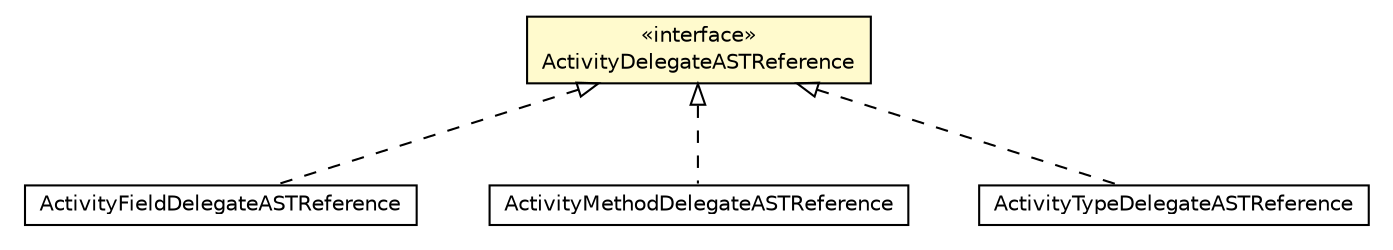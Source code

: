 #!/usr/local/bin/dot
#
# Class diagram 
# Generated by UMLGraph version 5.1 (http://www.umlgraph.org/)
#

digraph G {
	edge [fontname="Helvetica",fontsize=10,labelfontname="Helvetica",labelfontsize=10];
	node [fontname="Helvetica",fontsize=10,shape=plaintext];
	nodesep=0.25;
	ranksep=0.5;
	// org.androidtransfuse.gen.componentBuilder.ActivityFieldDelegateASTReference
	c91528 [label=<<table title="org.androidtransfuse.gen.componentBuilder.ActivityFieldDelegateASTReference" border="0" cellborder="1" cellspacing="0" cellpadding="2" port="p" href="./ActivityFieldDelegateASTReference.html">
		<tr><td><table border="0" cellspacing="0" cellpadding="1">
<tr><td align="center" balign="center"> ActivityFieldDelegateASTReference </td></tr>
		</table></td></tr>
		</table>>, fontname="Helvetica", fontcolor="black", fontsize=10.0];
	// org.androidtransfuse.gen.componentBuilder.ActivityMethodDelegateASTReference
	c91536 [label=<<table title="org.androidtransfuse.gen.componentBuilder.ActivityMethodDelegateASTReference" border="0" cellborder="1" cellspacing="0" cellpadding="2" port="p" href="./ActivityMethodDelegateASTReference.html">
		<tr><td><table border="0" cellspacing="0" cellpadding="1">
<tr><td align="center" balign="center"> ActivityMethodDelegateASTReference </td></tr>
		</table></td></tr>
		</table>>, fontname="Helvetica", fontcolor="black", fontsize=10.0];
	// org.androidtransfuse.gen.componentBuilder.ActivityDelegateASTReference
	c91542 [label=<<table title="org.androidtransfuse.gen.componentBuilder.ActivityDelegateASTReference" border="0" cellborder="1" cellspacing="0" cellpadding="2" port="p" bgcolor="lemonChiffon" href="./ActivityDelegateASTReference.html">
		<tr><td><table border="0" cellspacing="0" cellpadding="1">
<tr><td align="center" balign="center"> &#171;interface&#187; </td></tr>
<tr><td align="center" balign="center"> ActivityDelegateASTReference </td></tr>
		</table></td></tr>
		</table>>, fontname="Helvetica", fontcolor="black", fontsize=10.0];
	// org.androidtransfuse.gen.componentBuilder.ActivityTypeDelegateASTReference
	c91545 [label=<<table title="org.androidtransfuse.gen.componentBuilder.ActivityTypeDelegateASTReference" border="0" cellborder="1" cellspacing="0" cellpadding="2" port="p" href="./ActivityTypeDelegateASTReference.html">
		<tr><td><table border="0" cellspacing="0" cellpadding="1">
<tr><td align="center" balign="center"> ActivityTypeDelegateASTReference </td></tr>
		</table></td></tr>
		</table>>, fontname="Helvetica", fontcolor="black", fontsize=10.0];
	//org.androidtransfuse.gen.componentBuilder.ActivityFieldDelegateASTReference implements org.androidtransfuse.gen.componentBuilder.ActivityDelegateASTReference
	c91542:p -> c91528:p [dir=back,arrowtail=empty,style=dashed];
	//org.androidtransfuse.gen.componentBuilder.ActivityMethodDelegateASTReference implements org.androidtransfuse.gen.componentBuilder.ActivityDelegateASTReference
	c91542:p -> c91536:p [dir=back,arrowtail=empty,style=dashed];
	//org.androidtransfuse.gen.componentBuilder.ActivityTypeDelegateASTReference implements org.androidtransfuse.gen.componentBuilder.ActivityDelegateASTReference
	c91542:p -> c91545:p [dir=back,arrowtail=empty,style=dashed];
}


